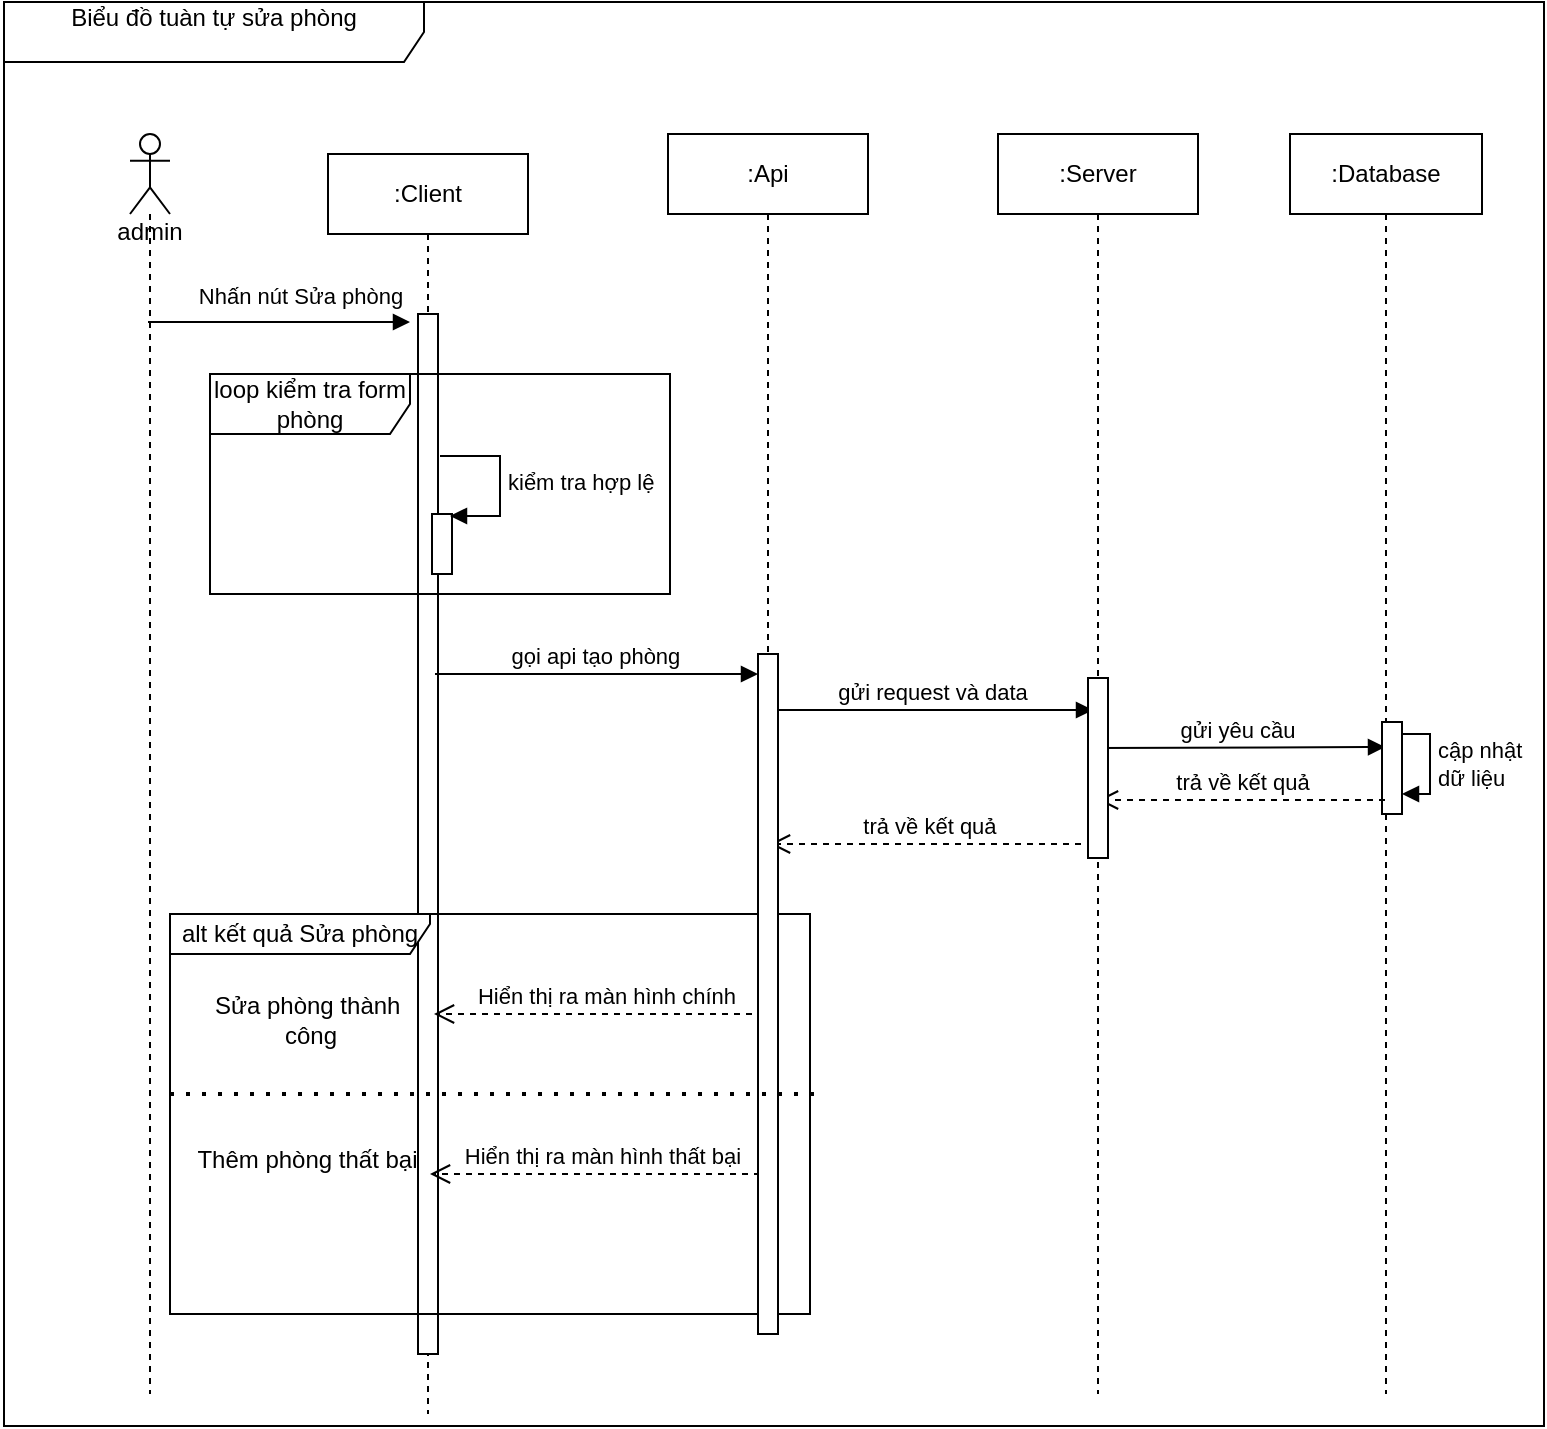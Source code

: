 <mxfile version="24.8.6">
  <diagram name="Trang-1" id="IAOb-yyAYcxcUdQZ8VPT">
    <mxGraphModel dx="1050" dy="557" grid="1" gridSize="10" guides="1" tooltips="1" connect="1" arrows="1" fold="1" page="1" pageScale="1" pageWidth="827" pageHeight="1169" math="0" shadow="0">
      <root>
        <mxCell id="0" />
        <mxCell id="1" parent="0" />
        <mxCell id="5zzL7E44Ld2YuaXYNKBy-1" value="&lt;div&gt;&lt;br&gt;&lt;/div&gt;&lt;div&gt;&lt;br&gt;&lt;/div&gt;&lt;div&gt;&lt;br&gt;&lt;/div&gt;&lt;div&gt;&lt;br&gt;&lt;/div&gt;&lt;div&gt;&lt;span style=&quot;background-color: initial;&quot;&gt;&lt;br&gt;&lt;/span&gt;&lt;/div&gt;&lt;div&gt;&lt;span style=&quot;background-color: initial;&quot;&gt;admin&lt;/span&gt;&lt;/div&gt;&lt;div&gt;&lt;br&gt;&lt;/div&gt;" style="shape=umlLifeline;perimeter=lifelinePerimeter;whiteSpace=wrap;html=1;container=1;dropTarget=0;collapsible=0;recursiveResize=0;outlineConnect=0;portConstraint=eastwest;newEdgeStyle={&quot;curved&quot;:0,&quot;rounded&quot;:0};participant=umlActor;size=40;" vertex="1" parent="1">
          <mxGeometry x="120" y="80" width="20" height="630" as="geometry" />
        </mxCell>
        <mxCell id="5zzL7E44Ld2YuaXYNKBy-2" value=":Client" style="shape=umlLifeline;perimeter=lifelinePerimeter;whiteSpace=wrap;html=1;container=1;dropTarget=0;collapsible=0;recursiveResize=0;outlineConnect=0;portConstraint=eastwest;newEdgeStyle={&quot;curved&quot;:0,&quot;rounded&quot;:0};" vertex="1" parent="1">
          <mxGeometry x="219" y="90" width="100" height="630" as="geometry" />
        </mxCell>
        <mxCell id="5zzL7E44Ld2YuaXYNKBy-3" value="" style="html=1;points=[[0,0,0,0,5],[0,1,0,0,-5],[1,0,0,0,5],[1,1,0,0,-5]];perimeter=orthogonalPerimeter;outlineConnect=0;targetShapes=umlLifeline;portConstraint=eastwest;newEdgeStyle={&quot;curved&quot;:0,&quot;rounded&quot;:0};" vertex="1" parent="5zzL7E44Ld2YuaXYNKBy-2">
          <mxGeometry x="45" y="80" width="10" height="520" as="geometry" />
        </mxCell>
        <mxCell id="5zzL7E44Ld2YuaXYNKBy-4" value=":Api" style="shape=umlLifeline;perimeter=lifelinePerimeter;whiteSpace=wrap;html=1;container=1;dropTarget=0;collapsible=0;recursiveResize=0;outlineConnect=0;portConstraint=eastwest;newEdgeStyle={&quot;curved&quot;:0,&quot;rounded&quot;:0};" vertex="1" parent="1">
          <mxGeometry x="389" y="80" width="100" height="580" as="geometry" />
        </mxCell>
        <mxCell id="5zzL7E44Ld2YuaXYNKBy-5" value=":Server" style="shape=umlLifeline;perimeter=lifelinePerimeter;whiteSpace=wrap;html=1;container=1;dropTarget=0;collapsible=0;recursiveResize=0;outlineConnect=0;portConstraint=eastwest;newEdgeStyle={&quot;curved&quot;:0,&quot;rounded&quot;:0};" vertex="1" parent="1">
          <mxGeometry x="554" y="80" width="100" height="630" as="geometry" />
        </mxCell>
        <mxCell id="5zzL7E44Ld2YuaXYNKBy-6" value="Nhấn nút Sửa phòng" style="html=1;verticalAlign=bottom;endArrow=block;curved=0;rounded=0;" edge="1" parent="1">
          <mxGeometry x="0.161" y="4" width="80" relative="1" as="geometry">
            <mxPoint x="129" y="174" as="sourcePoint" />
            <mxPoint x="260" y="174" as="targetPoint" />
            <mxPoint as="offset" />
          </mxGeometry>
        </mxCell>
        <mxCell id="5zzL7E44Ld2YuaXYNKBy-7" value="loop kiểm tra form phòng" style="shape=umlFrame;whiteSpace=wrap;html=1;pointerEvents=0;width=100;height=30;" vertex="1" parent="1">
          <mxGeometry x="160" y="200" width="230" height="110" as="geometry" />
        </mxCell>
        <mxCell id="5zzL7E44Ld2YuaXYNKBy-8" value="" style="html=1;points=[[0,0,0,0,5],[0,1,0,0,-5],[1,0,0,0,5],[1,1,0,0,-5]];perimeter=orthogonalPerimeter;outlineConnect=0;targetShapes=umlLifeline;portConstraint=eastwest;newEdgeStyle={&quot;curved&quot;:0,&quot;rounded&quot;:0};" vertex="1" parent="1">
          <mxGeometry x="271" y="270" width="10" height="30" as="geometry" />
        </mxCell>
        <mxCell id="5zzL7E44Ld2YuaXYNKBy-9" value="kiểm tra hợp lệ" style="html=1;align=left;spacingLeft=2;endArrow=block;rounded=0;edgeStyle=orthogonalEdgeStyle;curved=0;rounded=0;" edge="1" parent="1">
          <mxGeometry x="0.012" relative="1" as="geometry">
            <mxPoint x="275" y="241" as="sourcePoint" />
            <Array as="points">
              <mxPoint x="305" y="271" />
            </Array>
            <mxPoint x="280" y="271" as="targetPoint" />
            <mxPoint as="offset" />
          </mxGeometry>
        </mxCell>
        <mxCell id="5zzL7E44Ld2YuaXYNKBy-10" value="gọi api tạo phòng&amp;nbsp;" style="html=1;verticalAlign=bottom;endArrow=block;curved=0;rounded=0;" edge="1" parent="1">
          <mxGeometry width="80" relative="1" as="geometry">
            <mxPoint x="272.5" y="350" as="sourcePoint" />
            <mxPoint x="434" y="350" as="targetPoint" />
          </mxGeometry>
        </mxCell>
        <mxCell id="5zzL7E44Ld2YuaXYNKBy-11" value="gửi request và data" style="html=1;verticalAlign=bottom;endArrow=block;curved=0;rounded=0;" edge="1" parent="1">
          <mxGeometry width="80" relative="1" as="geometry">
            <mxPoint x="440" y="368" as="sourcePoint" />
            <mxPoint x="601.5" y="368" as="targetPoint" />
          </mxGeometry>
        </mxCell>
        <mxCell id="5zzL7E44Ld2YuaXYNKBy-12" value="trả về kết quả&amp;nbsp;" style="html=1;verticalAlign=bottom;endArrow=open;dashed=1;endSize=8;curved=0;rounded=0;" edge="1" parent="1">
          <mxGeometry relative="1" as="geometry">
            <mxPoint x="601.5" y="435" as="sourcePoint" />
            <mxPoint x="440" y="435" as="targetPoint" />
          </mxGeometry>
        </mxCell>
        <mxCell id="5zzL7E44Ld2YuaXYNKBy-13" value="alt kết quả Sửa phòng" style="shape=umlFrame;whiteSpace=wrap;html=1;pointerEvents=0;width=130;height=20;" vertex="1" parent="1">
          <mxGeometry x="140" y="470" width="320" height="200" as="geometry" />
        </mxCell>
        <mxCell id="5zzL7E44Ld2YuaXYNKBy-14" value="Hiển thị ra màn hình chính" style="html=1;verticalAlign=bottom;endArrow=open;dashed=1;endSize=8;curved=0;rounded=0;" edge="1" parent="1">
          <mxGeometry relative="1" as="geometry">
            <mxPoint x="443" y="520" as="sourcePoint" />
            <mxPoint x="272" y="520" as="targetPoint" />
            <Array as="points" />
          </mxGeometry>
        </mxCell>
        <mxCell id="5zzL7E44Ld2YuaXYNKBy-15" value="Hiển thị ra màn hình thất bại" style="html=1;verticalAlign=bottom;endArrow=open;dashed=1;endSize=8;curved=0;rounded=0;" edge="1" parent="1">
          <mxGeometry relative="1" as="geometry">
            <mxPoint x="441" y="600" as="sourcePoint" />
            <mxPoint x="270" y="600" as="targetPoint" />
            <Array as="points" />
          </mxGeometry>
        </mxCell>
        <mxCell id="5zzL7E44Ld2YuaXYNKBy-16" value="Sửa phòng thành&amp;nbsp;&lt;div&gt;công&lt;/div&gt;" style="text;html=1;align=center;verticalAlign=middle;resizable=0;points=[];autosize=1;strokeColor=none;fillColor=none;" vertex="1" parent="1">
          <mxGeometry x="150" y="503" width="120" height="40" as="geometry" />
        </mxCell>
        <mxCell id="5zzL7E44Ld2YuaXYNKBy-17" value="&amp;nbsp; &amp;nbsp; &amp;nbsp; &amp;nbsp; &amp;nbsp; &amp;nbsp; &amp;nbsp; &amp;nbsp; &amp;nbsp; &amp;nbsp; &amp;nbsp; &amp;nbsp; &amp;nbsp; Thêm phòng thất bại" style="text;html=1;align=center;verticalAlign=middle;resizable=0;points=[];autosize=1;strokeColor=none;fillColor=none;" vertex="1" parent="1">
          <mxGeometry x="55" y="578" width="220" height="30" as="geometry" />
        </mxCell>
        <mxCell id="5zzL7E44Ld2YuaXYNKBy-18" value=":Database" style="shape=umlLifeline;perimeter=lifelinePerimeter;whiteSpace=wrap;html=1;container=1;dropTarget=0;collapsible=0;recursiveResize=0;outlineConnect=0;portConstraint=eastwest;newEdgeStyle={&quot;curved&quot;:0,&quot;rounded&quot;:0};" vertex="1" parent="1">
          <mxGeometry x="700" y="80" width="96" height="630" as="geometry" />
        </mxCell>
        <mxCell id="5zzL7E44Ld2YuaXYNKBy-19" value="cập nhật&lt;div&gt;dữ liệu&lt;/div&gt;" style="html=1;align=left;spacingLeft=2;endArrow=block;rounded=0;edgeStyle=orthogonalEdgeStyle;curved=0;rounded=0;" edge="1" parent="5zzL7E44Ld2YuaXYNKBy-18">
          <mxGeometry relative="1" as="geometry">
            <mxPoint x="56.0" y="300" as="sourcePoint" />
            <Array as="points">
              <mxPoint x="70" y="300" />
              <mxPoint x="70" y="330" />
            </Array>
            <mxPoint x="56" y="330" as="targetPoint" />
          </mxGeometry>
        </mxCell>
        <mxCell id="5zzL7E44Ld2YuaXYNKBy-20" value="gửi yêu cầu&amp;nbsp;" style="html=1;verticalAlign=bottom;endArrow=block;curved=0;rounded=0;" edge="1" parent="1">
          <mxGeometry width="80" relative="1" as="geometry">
            <mxPoint x="603" y="387" as="sourcePoint" />
            <mxPoint x="747.5" y="386.52" as="targetPoint" />
          </mxGeometry>
        </mxCell>
        <mxCell id="5zzL7E44Ld2YuaXYNKBy-21" value="" style="html=1;points=[[0,0,0,0,5],[0,1,0,0,-5],[1,0,0,0,5],[1,1,0,0,-5]];perimeter=orthogonalPerimeter;outlineConnect=0;targetShapes=umlLifeline;portConstraint=eastwest;newEdgeStyle={&quot;curved&quot;:0,&quot;rounded&quot;:0};" vertex="1" parent="1">
          <mxGeometry x="746" y="374" width="10" height="46" as="geometry" />
        </mxCell>
        <mxCell id="5zzL7E44Ld2YuaXYNKBy-22" value="trả về kết quả" style="html=1;verticalAlign=bottom;endArrow=open;dashed=1;endSize=8;curved=0;rounded=0;" edge="1" parent="1">
          <mxGeometry relative="1" as="geometry">
            <mxPoint x="747.5" y="413" as="sourcePoint" />
            <mxPoint x="604" y="413" as="targetPoint" />
          </mxGeometry>
        </mxCell>
        <mxCell id="5zzL7E44Ld2YuaXYNKBy-23" value="Biểu đồ tuàn tự sửa phòng&lt;div&gt;&lt;br&gt;&lt;/div&gt;" style="shape=umlFrame;whiteSpace=wrap;html=1;pointerEvents=0;width=210;height=30;" vertex="1" parent="1">
          <mxGeometry x="57" y="14" width="770" height="712" as="geometry" />
        </mxCell>
        <mxCell id="5zzL7E44Ld2YuaXYNKBy-24" value="" style="html=1;points=[[0,0,0,0,5],[0,1,0,0,-5],[1,0,0,0,5],[1,1,0,0,-5]];perimeter=orthogonalPerimeter;outlineConnect=0;targetShapes=umlLifeline;portConstraint=eastwest;newEdgeStyle={&quot;curved&quot;:0,&quot;rounded&quot;:0};" vertex="1" parent="1">
          <mxGeometry x="434" y="340" width="10" height="340" as="geometry" />
        </mxCell>
        <mxCell id="5zzL7E44Ld2YuaXYNKBy-25" value="" style="html=1;points=[[0,0,0,0,5],[0,1,0,0,-5],[1,0,0,0,5],[1,1,0,0,-5]];perimeter=orthogonalPerimeter;outlineConnect=0;targetShapes=umlLifeline;portConstraint=eastwest;newEdgeStyle={&quot;curved&quot;:0,&quot;rounded&quot;:0};" vertex="1" parent="1">
          <mxGeometry x="599" y="352" width="10" height="90" as="geometry" />
        </mxCell>
        <mxCell id="5zzL7E44Ld2YuaXYNKBy-28" value="" style="endArrow=none;dashed=1;html=1;dashPattern=1 3;strokeWidth=2;rounded=0;" edge="1" parent="1">
          <mxGeometry width="50" height="50" relative="1" as="geometry">
            <mxPoint x="140" y="560" as="sourcePoint" />
            <mxPoint x="463" y="560" as="targetPoint" />
          </mxGeometry>
        </mxCell>
      </root>
    </mxGraphModel>
  </diagram>
</mxfile>
